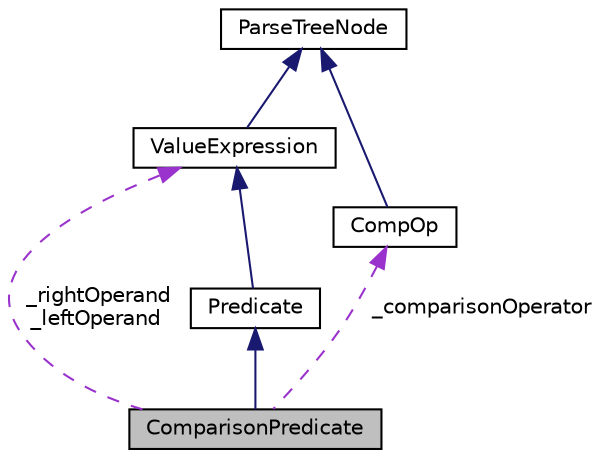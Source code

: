 digraph "ComparisonPredicate"
{
  edge [fontname="Helvetica",fontsize="10",labelfontname="Helvetica",labelfontsize="10"];
  node [fontname="Helvetica",fontsize="10",shape=record];
  Node4 [label="ComparisonPredicate",height=0.2,width=0.4,color="black", fillcolor="grey75", style="filled", fontcolor="black"];
  Node5 -> Node4 [dir="back",color="midnightblue",fontsize="10",style="solid",fontname="Helvetica"];
  Node5 [label="Predicate",height=0.2,width=0.4,color="black", fillcolor="white", style="filled",URL="$classPredicate.html"];
  Node6 -> Node5 [dir="back",color="midnightblue",fontsize="10",style="solid",fontname="Helvetica"];
  Node6 [label="ValueExpression",height=0.2,width=0.4,color="black", fillcolor="white", style="filled",URL="$classValueExpression.html"];
  Node7 -> Node6 [dir="back",color="midnightblue",fontsize="10",style="solid",fontname="Helvetica"];
  Node7 [label="ParseTreeNode",height=0.2,width=0.4,color="black", fillcolor="white", style="filled",URL="$classParseTreeNode.html"];
  Node6 -> Node4 [dir="back",color="darkorchid3",fontsize="10",style="dashed",label=" _rightOperand\n_leftOperand" ,fontname="Helvetica"];
  Node8 -> Node4 [dir="back",color="darkorchid3",fontsize="10",style="dashed",label=" _comparisonOperator" ,fontname="Helvetica"];
  Node8 [label="CompOp",height=0.2,width=0.4,color="black", fillcolor="white", style="filled",URL="$classCompOp.html"];
  Node7 -> Node8 [dir="back",color="midnightblue",fontsize="10",style="solid",fontname="Helvetica"];
}
